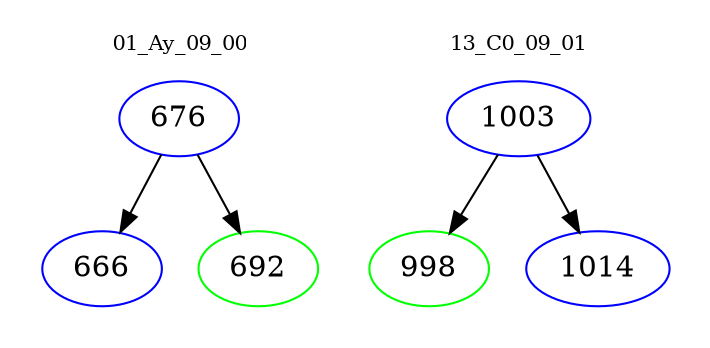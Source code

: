 digraph{
subgraph cluster_0 {
color = white
label = "01_Ay_09_00";
fontsize=10;
T0_676 [label="676", color="blue"]
T0_676 -> T0_666 [color="black"]
T0_666 [label="666", color="blue"]
T0_676 -> T0_692 [color="black"]
T0_692 [label="692", color="green"]
}
subgraph cluster_1 {
color = white
label = "13_C0_09_01";
fontsize=10;
T1_1003 [label="1003", color="blue"]
T1_1003 -> T1_998 [color="black"]
T1_998 [label="998", color="green"]
T1_1003 -> T1_1014 [color="black"]
T1_1014 [label="1014", color="blue"]
}
}
